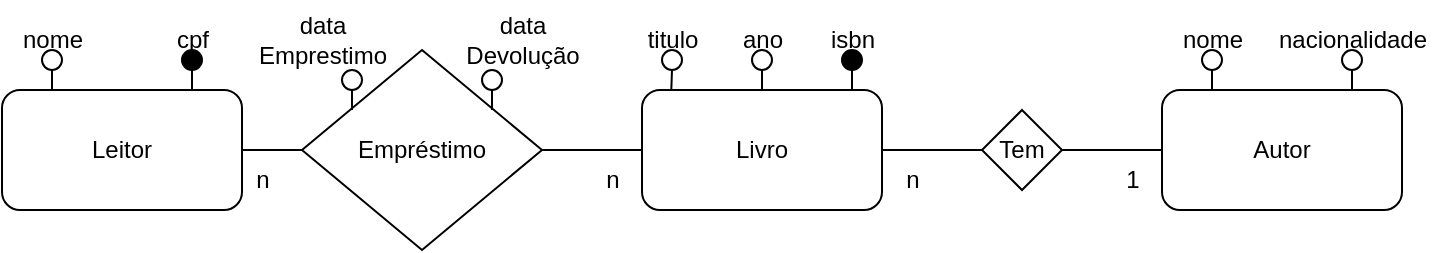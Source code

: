 <mxfile version="24.5.5" type="device">
  <diagram id="R2lEEEUBdFMjLlhIrx00" name="Page-1">
    <mxGraphModel dx="768" dy="328" grid="1" gridSize="10" guides="1" tooltips="1" connect="1" arrows="1" fold="1" page="1" pageScale="1" pageWidth="850" pageHeight="1100" math="0" shadow="0" extFonts="Permanent Marker^https://fonts.googleapis.com/css?family=Permanent+Marker">
      <root>
        <mxCell id="0" />
        <mxCell id="1" parent="0" />
        <mxCell id="YXQmfuXjh9My4U98G8Qk-1" value="Livro" style="rounded=1;whiteSpace=wrap;html=1;" parent="1" vertex="1">
          <mxGeometry x="410" y="170" width="120" height="60" as="geometry" />
        </mxCell>
        <mxCell id="YXQmfuXjh9My4U98G8Qk-2" value="Autor" style="rounded=1;whiteSpace=wrap;html=1;" parent="1" vertex="1">
          <mxGeometry x="670" y="170" width="120" height="60" as="geometry" />
        </mxCell>
        <mxCell id="YXQmfuXjh9My4U98G8Qk-3" value="Leitor" style="rounded=1;whiteSpace=wrap;html=1;" parent="1" vertex="1">
          <mxGeometry x="90" y="170" width="120" height="60" as="geometry" />
        </mxCell>
        <mxCell id="p3He_0Xe4My1zkUvpBwa-1" value="" style="ellipse;whiteSpace=wrap;html=1;aspect=fixed;" vertex="1" parent="1">
          <mxGeometry x="420" y="150" width="10" height="10" as="geometry" />
        </mxCell>
        <mxCell id="p3He_0Xe4My1zkUvpBwa-2" value="" style="endArrow=none;html=1;rounded=0;entryX=0.5;entryY=1;entryDx=0;entryDy=0;exitX=0.122;exitY=0.004;exitDx=0;exitDy=0;exitPerimeter=0;" edge="1" parent="1" source="YXQmfuXjh9My4U98G8Qk-1" target="p3He_0Xe4My1zkUvpBwa-1">
          <mxGeometry width="50" height="50" relative="1" as="geometry">
            <mxPoint x="440" y="170" as="sourcePoint" />
            <mxPoint x="490" y="120" as="targetPoint" />
          </mxGeometry>
        </mxCell>
        <mxCell id="p3He_0Xe4My1zkUvpBwa-4" value="titulo" style="text;html=1;align=center;verticalAlign=middle;resizable=0;points=[];autosize=1;strokeColor=none;fillColor=none;" vertex="1" parent="1">
          <mxGeometry x="400" y="130" width="50" height="30" as="geometry" />
        </mxCell>
        <mxCell id="p3He_0Xe4My1zkUvpBwa-9" value="" style="ellipse;whiteSpace=wrap;html=1;aspect=fixed;" vertex="1" parent="1">
          <mxGeometry x="465" y="150" width="10" height="10" as="geometry" />
        </mxCell>
        <mxCell id="p3He_0Xe4My1zkUvpBwa-10" value="" style="endArrow=none;html=1;rounded=0;entryX=0.5;entryY=1;entryDx=0;entryDy=0;exitX=0.122;exitY=0.004;exitDx=0;exitDy=0;exitPerimeter=0;" edge="1" parent="1" target="p3He_0Xe4My1zkUvpBwa-9">
          <mxGeometry width="50" height="50" relative="1" as="geometry">
            <mxPoint x="470" y="170" as="sourcePoint" />
            <mxPoint x="535" y="120" as="targetPoint" />
          </mxGeometry>
        </mxCell>
        <mxCell id="p3He_0Xe4My1zkUvpBwa-11" value="" style="ellipse;whiteSpace=wrap;html=1;aspect=fixed;fillColor=#000000;" vertex="1" parent="1">
          <mxGeometry x="510" y="150" width="10" height="10" as="geometry" />
        </mxCell>
        <mxCell id="p3He_0Xe4My1zkUvpBwa-12" value="" style="endArrow=none;html=1;rounded=0;entryX=0.5;entryY=1;entryDx=0;entryDy=0;exitX=0.122;exitY=0.004;exitDx=0;exitDy=0;exitPerimeter=0;" edge="1" parent="1" target="p3He_0Xe4My1zkUvpBwa-11">
          <mxGeometry width="50" height="50" relative="1" as="geometry">
            <mxPoint x="515" y="170" as="sourcePoint" />
            <mxPoint x="580" y="120" as="targetPoint" />
          </mxGeometry>
        </mxCell>
        <mxCell id="p3He_0Xe4My1zkUvpBwa-13" value="ano" style="text;html=1;align=center;verticalAlign=middle;resizable=0;points=[];autosize=1;strokeColor=none;fillColor=none;" vertex="1" parent="1">
          <mxGeometry x="450" y="130" width="40" height="30" as="geometry" />
        </mxCell>
        <mxCell id="p3He_0Xe4My1zkUvpBwa-14" value="isbn" style="text;html=1;align=center;verticalAlign=middle;resizable=0;points=[];autosize=1;strokeColor=none;fillColor=none;" vertex="1" parent="1">
          <mxGeometry x="490" y="130" width="50" height="30" as="geometry" />
        </mxCell>
        <mxCell id="p3He_0Xe4My1zkUvpBwa-15" value="" style="ellipse;whiteSpace=wrap;html=1;aspect=fixed;" vertex="1" parent="1">
          <mxGeometry x="690" y="150" width="10" height="10" as="geometry" />
        </mxCell>
        <mxCell id="p3He_0Xe4My1zkUvpBwa-16" value="" style="endArrow=none;html=1;rounded=0;entryX=0.5;entryY=1;entryDx=0;entryDy=0;exitX=0.122;exitY=0.004;exitDx=0;exitDy=0;exitPerimeter=0;" edge="1" parent="1" target="p3He_0Xe4My1zkUvpBwa-15">
          <mxGeometry width="50" height="50" relative="1" as="geometry">
            <mxPoint x="695" y="170" as="sourcePoint" />
            <mxPoint x="760" y="120" as="targetPoint" />
          </mxGeometry>
        </mxCell>
        <mxCell id="p3He_0Xe4My1zkUvpBwa-17" value="" style="ellipse;whiteSpace=wrap;html=1;aspect=fixed;" vertex="1" parent="1">
          <mxGeometry x="760" y="150" width="10" height="10" as="geometry" />
        </mxCell>
        <mxCell id="p3He_0Xe4My1zkUvpBwa-18" value="" style="endArrow=none;html=1;rounded=0;entryX=0.5;entryY=1;entryDx=0;entryDy=0;exitX=0.122;exitY=0.004;exitDx=0;exitDy=0;exitPerimeter=0;" edge="1" parent="1" target="p3He_0Xe4My1zkUvpBwa-17">
          <mxGeometry width="50" height="50" relative="1" as="geometry">
            <mxPoint x="765" y="170" as="sourcePoint" />
            <mxPoint x="830" y="120" as="targetPoint" />
          </mxGeometry>
        </mxCell>
        <mxCell id="p3He_0Xe4My1zkUvpBwa-19" value="nome" style="text;html=1;align=center;verticalAlign=middle;resizable=0;points=[];autosize=1;strokeColor=none;fillColor=none;" vertex="1" parent="1">
          <mxGeometry x="670" y="130" width="50" height="30" as="geometry" />
        </mxCell>
        <mxCell id="p3He_0Xe4My1zkUvpBwa-20" value="nacionalidade" style="text;html=1;align=center;verticalAlign=middle;resizable=0;points=[];autosize=1;strokeColor=none;fillColor=none;" vertex="1" parent="1">
          <mxGeometry x="715" y="130" width="100" height="30" as="geometry" />
        </mxCell>
        <mxCell id="p3He_0Xe4My1zkUvpBwa-25" value="" style="ellipse;whiteSpace=wrap;html=1;aspect=fixed;" vertex="1" parent="1">
          <mxGeometry x="110" y="150" width="10" height="10" as="geometry" />
        </mxCell>
        <mxCell id="p3He_0Xe4My1zkUvpBwa-26" value="" style="endArrow=none;html=1;rounded=0;entryX=0.5;entryY=1;entryDx=0;entryDy=0;exitX=0.122;exitY=0.004;exitDx=0;exitDy=0;exitPerimeter=0;" edge="1" parent="1" target="p3He_0Xe4My1zkUvpBwa-25">
          <mxGeometry width="50" height="50" relative="1" as="geometry">
            <mxPoint x="115" y="170" as="sourcePoint" />
            <mxPoint x="180" y="120" as="targetPoint" />
          </mxGeometry>
        </mxCell>
        <mxCell id="p3He_0Xe4My1zkUvpBwa-27" value="" style="ellipse;whiteSpace=wrap;html=1;aspect=fixed;fillColor=#000000;" vertex="1" parent="1">
          <mxGeometry x="180" y="150" width="10" height="10" as="geometry" />
        </mxCell>
        <mxCell id="p3He_0Xe4My1zkUvpBwa-28" value="" style="endArrow=none;html=1;rounded=0;entryX=0.5;entryY=1;entryDx=0;entryDy=0;exitX=0.122;exitY=0.004;exitDx=0;exitDy=0;exitPerimeter=0;" edge="1" parent="1" target="p3He_0Xe4My1zkUvpBwa-27">
          <mxGeometry width="50" height="50" relative="1" as="geometry">
            <mxPoint x="185" y="170" as="sourcePoint" />
            <mxPoint x="250" y="120" as="targetPoint" />
          </mxGeometry>
        </mxCell>
        <mxCell id="p3He_0Xe4My1zkUvpBwa-29" value="nome" style="text;html=1;align=center;verticalAlign=middle;resizable=0;points=[];autosize=1;strokeColor=none;fillColor=none;" vertex="1" parent="1">
          <mxGeometry x="90" y="130" width="50" height="30" as="geometry" />
        </mxCell>
        <mxCell id="p3He_0Xe4My1zkUvpBwa-30" value="cpf" style="text;html=1;align=center;verticalAlign=middle;resizable=0;points=[];autosize=1;strokeColor=none;fillColor=none;" vertex="1" parent="1">
          <mxGeometry x="165" y="130" width="40" height="30" as="geometry" />
        </mxCell>
        <mxCell id="p3He_0Xe4My1zkUvpBwa-31" value="" style="endArrow=none;html=1;rounded=0;" edge="1" parent="1" target="YXQmfuXjh9My4U98G8Qk-2">
          <mxGeometry width="50" height="50" relative="1" as="geometry">
            <mxPoint x="530" y="200" as="sourcePoint" />
            <mxPoint x="580" y="150" as="targetPoint" />
          </mxGeometry>
        </mxCell>
        <mxCell id="p3He_0Xe4My1zkUvpBwa-32" value="Tem" style="rhombus;whiteSpace=wrap;html=1;" vertex="1" parent="1">
          <mxGeometry x="580" y="180" width="40" height="40" as="geometry" />
        </mxCell>
        <mxCell id="p3He_0Xe4My1zkUvpBwa-33" value="1" style="text;html=1;align=center;verticalAlign=middle;resizable=0;points=[];autosize=1;strokeColor=none;fillColor=none;" vertex="1" parent="1">
          <mxGeometry x="640" y="200" width="30" height="30" as="geometry" />
        </mxCell>
        <mxCell id="p3He_0Xe4My1zkUvpBwa-34" value="n" style="text;html=1;align=center;verticalAlign=middle;resizable=0;points=[];autosize=1;strokeColor=none;fillColor=none;" vertex="1" parent="1">
          <mxGeometry x="530" y="200" width="30" height="30" as="geometry" />
        </mxCell>
        <mxCell id="p3He_0Xe4My1zkUvpBwa-35" value="" style="endArrow=none;html=1;rounded=0;" edge="1" parent="1" target="YXQmfuXjh9My4U98G8Qk-1">
          <mxGeometry width="50" height="50" relative="1" as="geometry">
            <mxPoint x="210" y="200" as="sourcePoint" />
            <mxPoint x="260" y="150" as="targetPoint" />
          </mxGeometry>
        </mxCell>
        <mxCell id="p3He_0Xe4My1zkUvpBwa-36" value="n" style="text;html=1;align=center;verticalAlign=middle;resizable=0;points=[];autosize=1;strokeColor=none;fillColor=none;" vertex="1" parent="1">
          <mxGeometry x="380" y="200" width="30" height="30" as="geometry" />
        </mxCell>
        <mxCell id="p3He_0Xe4My1zkUvpBwa-37" value="n" style="text;html=1;align=center;verticalAlign=middle;resizable=0;points=[];autosize=1;strokeColor=none;fillColor=none;" vertex="1" parent="1">
          <mxGeometry x="205" y="200" width="30" height="30" as="geometry" />
        </mxCell>
        <mxCell id="p3He_0Xe4My1zkUvpBwa-38" value="Empréstimo" style="rhombus;whiteSpace=wrap;html=1;" vertex="1" parent="1">
          <mxGeometry x="240" y="150" width="120" height="100" as="geometry" />
        </mxCell>
        <mxCell id="p3He_0Xe4My1zkUvpBwa-39" value="" style="ellipse;whiteSpace=wrap;html=1;aspect=fixed;" vertex="1" parent="1">
          <mxGeometry x="260" y="160" width="10" height="10" as="geometry" />
        </mxCell>
        <mxCell id="p3He_0Xe4My1zkUvpBwa-40" value="" style="endArrow=none;html=1;rounded=0;entryX=0.5;entryY=1;entryDx=0;entryDy=0;exitX=0.122;exitY=0.004;exitDx=0;exitDy=0;exitPerimeter=0;" edge="1" parent="1" target="p3He_0Xe4My1zkUvpBwa-39">
          <mxGeometry width="50" height="50" relative="1" as="geometry">
            <mxPoint x="265" y="180" as="sourcePoint" />
            <mxPoint x="330" y="130" as="targetPoint" />
          </mxGeometry>
        </mxCell>
        <mxCell id="p3He_0Xe4My1zkUvpBwa-43" value="" style="ellipse;whiteSpace=wrap;html=1;aspect=fixed;" vertex="1" parent="1">
          <mxGeometry x="330" y="160" width="10" height="10" as="geometry" />
        </mxCell>
        <mxCell id="p3He_0Xe4My1zkUvpBwa-44" value="" style="endArrow=none;html=1;rounded=0;entryX=0.5;entryY=1;entryDx=0;entryDy=0;exitX=0.122;exitY=0.004;exitDx=0;exitDy=0;exitPerimeter=0;" edge="1" parent="1" target="p3He_0Xe4My1zkUvpBwa-43">
          <mxGeometry width="50" height="50" relative="1" as="geometry">
            <mxPoint x="335" y="180" as="sourcePoint" />
            <mxPoint x="400" y="130" as="targetPoint" />
          </mxGeometry>
        </mxCell>
        <mxCell id="p3He_0Xe4My1zkUvpBwa-45" value="data&lt;div&gt;Emprestimo&lt;/div&gt;" style="text;html=1;align=center;verticalAlign=middle;resizable=0;points=[];autosize=1;strokeColor=none;fillColor=none;" vertex="1" parent="1">
          <mxGeometry x="205" y="125" width="90" height="40" as="geometry" />
        </mxCell>
        <mxCell id="p3He_0Xe4My1zkUvpBwa-46" value="data&lt;div&gt;Devolução&lt;/div&gt;" style="text;html=1;align=center;verticalAlign=middle;resizable=0;points=[];autosize=1;strokeColor=none;fillColor=none;" vertex="1" parent="1">
          <mxGeometry x="310" y="125" width="80" height="40" as="geometry" />
        </mxCell>
      </root>
    </mxGraphModel>
  </diagram>
</mxfile>
